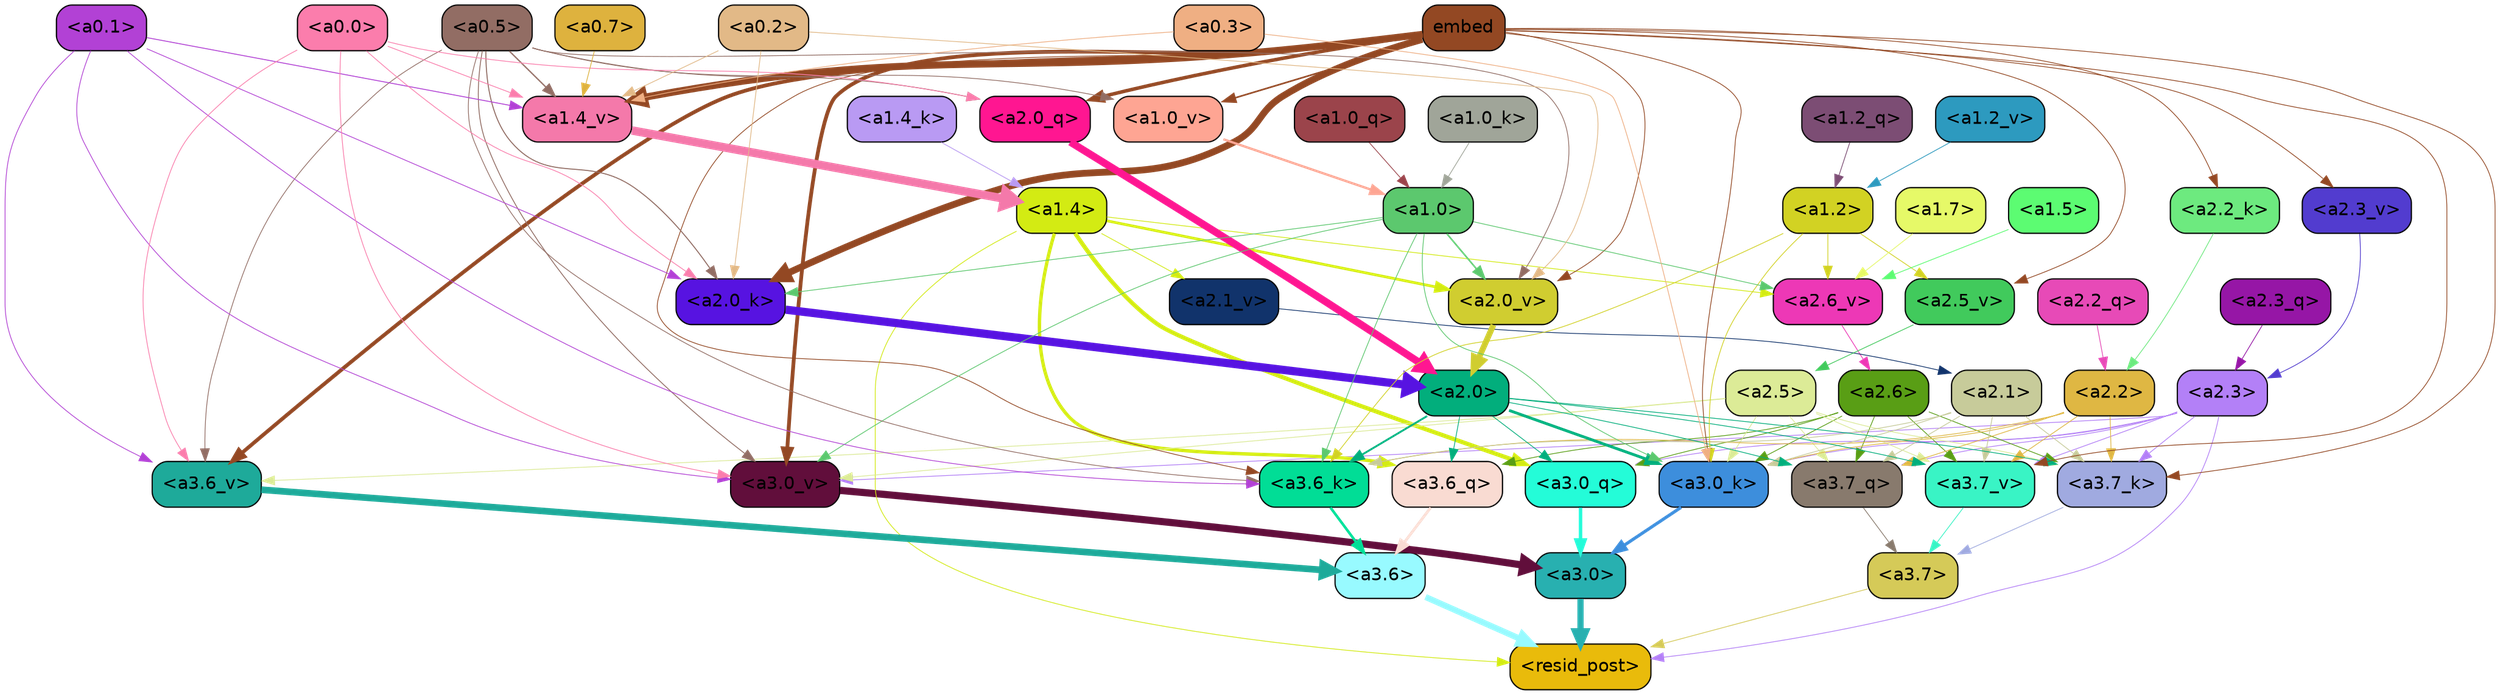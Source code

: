 strict digraph "" {
	graph [bgcolor=transparent,
		layout=dot,
		overlap=false,
		splines=true
	];
	"<a3.7>"	[color=black,
		fillcolor="#d5ca58",
		fontname=Helvetica,
		shape=box,
		style="filled, rounded"];
	"<resid_post>"	[color=black,
		fillcolor="#e9bb0b",
		fontname=Helvetica,
		shape=box,
		style="filled, rounded"];
	"<a3.7>" -> "<resid_post>"	[color="#d5ca58",
		penwidth=0.6];
	"<a3.6>"	[color=black,
		fillcolor="#98faff",
		fontname=Helvetica,
		shape=box,
		style="filled, rounded"];
	"<a3.6>" -> "<resid_post>"	[color="#98faff",
		penwidth=4.751612067222595];
	"<a3.0>"	[color=black,
		fillcolor="#28b0b0",
		fontname=Helvetica,
		shape=box,
		style="filled, rounded"];
	"<a3.0>" -> "<resid_post>"	[color="#28b0b0",
		penwidth=4.884142994880676];
	"<a2.3>"	[color=black,
		fillcolor="#b380f7",
		fontname=Helvetica,
		shape=box,
		style="filled, rounded"];
	"<a2.3>" -> "<resid_post>"	[color="#b380f7",
		penwidth=0.6];
	"<a3.7_q>"	[color=black,
		fillcolor="#887a6d",
		fontname=Helvetica,
		shape=box,
		style="filled, rounded"];
	"<a2.3>" -> "<a3.7_q>"	[color="#b380f7",
		penwidth=0.6];
	"<a3.0_q>"	[color=black,
		fillcolor="#24fcd8",
		fontname=Helvetica,
		shape=box,
		style="filled, rounded"];
	"<a2.3>" -> "<a3.0_q>"	[color="#b380f7",
		penwidth=0.6];
	"<a3.7_k>"	[color=black,
		fillcolor="#a0aae0",
		fontname=Helvetica,
		shape=box,
		style="filled, rounded"];
	"<a2.3>" -> "<a3.7_k>"	[color="#b380f7",
		penwidth=0.6];
	"<a3.0_k>"	[color=black,
		fillcolor="#3d8edc",
		fontname=Helvetica,
		shape=box,
		style="filled, rounded"];
	"<a2.3>" -> "<a3.0_k>"	[color="#b380f7",
		penwidth=0.6];
	"<a3.7_v>"	[color=black,
		fillcolor="#39f4c5",
		fontname=Helvetica,
		shape=box,
		style="filled, rounded"];
	"<a2.3>" -> "<a3.7_v>"	[color="#b380f7",
		penwidth=0.6];
	"<a3.0_v>"	[color=black,
		fillcolor="#610e3b",
		fontname=Helvetica,
		shape=box,
		style="filled, rounded"];
	"<a2.3>" -> "<a3.0_v>"	[color="#b380f7",
		penwidth=0.6];
	"<a1.4>"	[color=black,
		fillcolor="#d3eb13",
		fontname=Helvetica,
		shape=box,
		style="filled, rounded"];
	"<a1.4>" -> "<resid_post>"	[color="#d3eb13",
		penwidth=0.6];
	"<a3.6_q>"	[color=black,
		fillcolor="#f9dbd2",
		fontname=Helvetica,
		shape=box,
		style="filled, rounded"];
	"<a1.4>" -> "<a3.6_q>"	[color="#d3eb13",
		penwidth=2.6469622254371643];
	"<a1.4>" -> "<a3.0_q>"	[color="#d3eb13",
		penwidth=3.3040847778320312];
	"<a2.6_v>"	[color=black,
		fillcolor="#ed38b6",
		fontname=Helvetica,
		shape=box,
		style="filled, rounded"];
	"<a1.4>" -> "<a2.6_v>"	[color="#d3eb13",
		penwidth=0.6];
	"<a2.1_v>"	[color=black,
		fillcolor="#11336b",
		fontname=Helvetica,
		shape=box,
		style="filled, rounded"];
	"<a1.4>" -> "<a2.1_v>"	[color="#d3eb13",
		penwidth=0.6];
	"<a2.0_v>"	[color=black,
		fillcolor="#d0cd30",
		fontname=Helvetica,
		shape=box,
		style="filled, rounded"];
	"<a1.4>" -> "<a2.0_v>"	[color="#d3eb13",
		penwidth=2.1286070346832275];
	"<a3.7_q>" -> "<a3.7>"	[color="#887a6d",
		penwidth=0.6];
	"<a3.6_q>" -> "<a3.6>"	[color="#f9dbd2",
		penwidth=2.091020345687866];
	"<a3.0_q>" -> "<a3.0>"	[color="#24fcd8",
		penwidth=2.7421876192092896];
	"<a3.7_k>" -> "<a3.7>"	[color="#a0aae0",
		penwidth=0.6];
	"<a3.6_k>"	[color=black,
		fillcolor="#01dd96",
		fontname=Helvetica,
		shape=box,
		style="filled, rounded"];
	"<a3.6_k>" -> "<a3.6>"	[color="#01dd96",
		penwidth=2.048597991466522];
	"<a3.0_k>" -> "<a3.0>"	[color="#3d8edc",
		penwidth=2.476402521133423];
	"<a3.7_v>" -> "<a3.7>"	[color="#39f4c5",
		penwidth=0.6];
	"<a3.6_v>"	[color=black,
		fillcolor="#1eaa9a",
		fontname=Helvetica,
		shape=box,
		style="filled, rounded"];
	"<a3.6_v>" -> "<a3.6>"	[color="#1eaa9a",
		penwidth=5.2550448179244995];
	"<a3.0_v>" -> "<a3.0>"	[color="#610e3b",
		penwidth=5.652270674705505];
	"<a2.6>"	[color=black,
		fillcolor="#599e15",
		fontname=Helvetica,
		shape=box,
		style="filled, rounded"];
	"<a2.6>" -> "<a3.7_q>"	[color="#599e15",
		penwidth=0.6];
	"<a2.6>" -> "<a3.6_q>"	[color="#599e15",
		penwidth=0.6];
	"<a2.6>" -> "<a3.0_q>"	[color="#599e15",
		penwidth=0.6];
	"<a2.6>" -> "<a3.7_k>"	[color="#599e15",
		penwidth=0.6];
	"<a2.6>" -> "<a3.0_k>"	[color="#599e15",
		penwidth=0.6];
	"<a2.6>" -> "<a3.7_v>"	[color="#599e15",
		penwidth=0.6];
	"<a2.5>"	[color=black,
		fillcolor="#dceb97",
		fontname=Helvetica,
		shape=box,
		style="filled, rounded"];
	"<a2.5>" -> "<a3.7_q>"	[color="#dceb97",
		penwidth=0.6];
	"<a2.5>" -> "<a3.7_k>"	[color="#dceb97",
		penwidth=0.6];
	"<a2.5>" -> "<a3.0_k>"	[color="#dceb97",
		penwidth=0.6];
	"<a2.5>" -> "<a3.7_v>"	[color="#dceb97",
		penwidth=0.6];
	"<a2.5>" -> "<a3.6_v>"	[color="#dceb97",
		penwidth=0.6];
	"<a2.5>" -> "<a3.0_v>"	[color="#dceb97",
		penwidth=0.6];
	"<a2.2>"	[color=black,
		fillcolor="#dfb743",
		fontname=Helvetica,
		shape=box,
		style="filled, rounded"];
	"<a2.2>" -> "<a3.7_q>"	[color="#dfb743",
		penwidth=0.6];
	"<a2.2>" -> "<a3.7_k>"	[color="#dfb743",
		penwidth=0.6];
	"<a2.2>" -> "<a3.6_k>"	[color="#dfb743",
		penwidth=0.6];
	"<a2.2>" -> "<a3.0_k>"	[color="#dfb743",
		penwidth=0.6];
	"<a2.2>" -> "<a3.7_v>"	[color="#dfb743",
		penwidth=0.6];
	"<a2.1>"	[color=black,
		fillcolor="#c7cb9a",
		fontname=Helvetica,
		shape=box,
		style="filled, rounded"];
	"<a2.1>" -> "<a3.7_q>"	[color="#c7cb9a",
		penwidth=0.6];
	"<a2.1>" -> "<a3.7_k>"	[color="#c7cb9a",
		penwidth=0.6];
	"<a2.1>" -> "<a3.6_k>"	[color="#c7cb9a",
		penwidth=0.6];
	"<a2.1>" -> "<a3.0_k>"	[color="#c7cb9a",
		penwidth=0.6];
	"<a2.1>" -> "<a3.7_v>"	[color="#c7cb9a",
		penwidth=0.6];
	"<a2.0>"	[color=black,
		fillcolor="#02ae7c",
		fontname=Helvetica,
		shape=box,
		style="filled, rounded"];
	"<a2.0>" -> "<a3.7_q>"	[color="#02ae7c",
		penwidth=0.6];
	"<a2.0>" -> "<a3.6_q>"	[color="#02ae7c",
		penwidth=0.6];
	"<a2.0>" -> "<a3.0_q>"	[color="#02ae7c",
		penwidth=0.6];
	"<a2.0>" -> "<a3.7_k>"	[color="#02ae7c",
		penwidth=0.6];
	"<a2.0>" -> "<a3.6_k>"	[color="#02ae7c",
		penwidth=1.4757367372512817];
	"<a2.0>" -> "<a3.0_k>"	[color="#02ae7c",
		penwidth=2.2137351036071777];
	"<a2.0>" -> "<a3.7_v>"	[color="#02ae7c",
		penwidth=0.6];
	embed	[color=black,
		fillcolor="#934823",
		fontname=Helvetica,
		shape=box,
		style="filled, rounded"];
	embed -> "<a3.7_k>"	[color="#934823",
		penwidth=0.6];
	embed -> "<a3.6_k>"	[color="#934823",
		penwidth=0.6];
	embed -> "<a3.0_k>"	[color="#934823",
		penwidth=0.6];
	embed -> "<a3.7_v>"	[color="#934823",
		penwidth=0.6];
	embed -> "<a3.6_v>"	[color="#934823",
		penwidth=2.9582033157348633];
	embed -> "<a3.0_v>"	[color="#934823",
		penwidth=2.972973108291626];
	"<a2.0_q>"	[color=black,
		fillcolor="#ff1691",
		fontname=Helvetica,
		shape=box,
		style="filled, rounded"];
	embed -> "<a2.0_q>"	[color="#934823",
		penwidth=2.7699792869389057];
	"<a2.2_k>"	[color=black,
		fillcolor="#6dea7f",
		fontname=Helvetica,
		shape=box,
		style="filled, rounded"];
	embed -> "<a2.2_k>"	[color="#934823",
		penwidth=0.6];
	"<a2.0_k>"	[color=black,
		fillcolor="#5713e1",
		fontname=Helvetica,
		shape=box,
		style="filled, rounded"];
	embed -> "<a2.0_k>"	[color="#934823",
		penwidth=5.362775564193726];
	"<a2.5_v>"	[color=black,
		fillcolor="#41ca5c",
		fontname=Helvetica,
		shape=box,
		style="filled, rounded"];
	embed -> "<a2.5_v>"	[color="#934823",
		penwidth=0.6];
	"<a2.3_v>"	[color=black,
		fillcolor="#523ccf",
		fontname=Helvetica,
		shape=box,
		style="filled, rounded"];
	embed -> "<a2.3_v>"	[color="#934823",
		penwidth=0.6];
	embed -> "<a2.0_v>"	[color="#934823",
		penwidth=0.6];
	"<a1.4_v>"	[color=black,
		fillcolor="#f479aa",
		fontname=Helvetica,
		shape=box,
		style="filled, rounded"];
	embed -> "<a1.4_v>"	[color="#934823",
		penwidth=5.545122385025024];
	"<a1.0_v>"	[color=black,
		fillcolor="#fea593",
		fontname=Helvetica,
		shape=box,
		style="filled, rounded"];
	embed -> "<a1.0_v>"	[color="#934823",
		penwidth=1.26444411277771];
	"<a1.2>"	[color=black,
		fillcolor="#d2d223",
		fontname=Helvetica,
		shape=box,
		style="filled, rounded"];
	"<a1.2>" -> "<a3.6_k>"	[color="#d2d223",
		penwidth=0.6];
	"<a1.2>" -> "<a3.0_k>"	[color="#d2d223",
		penwidth=0.6];
	"<a1.2>" -> "<a2.6_v>"	[color="#d2d223",
		penwidth=0.6];
	"<a1.2>" -> "<a2.5_v>"	[color="#d2d223",
		penwidth=0.6];
	"<a1.0>"	[color=black,
		fillcolor="#5cc86e",
		fontname=Helvetica,
		shape=box,
		style="filled, rounded"];
	"<a1.0>" -> "<a3.6_k>"	[color="#5cc86e",
		penwidth=0.6];
	"<a1.0>" -> "<a3.0_k>"	[color="#5cc86e",
		penwidth=0.6];
	"<a1.0>" -> "<a3.0_v>"	[color="#5cc86e",
		penwidth=0.6];
	"<a1.0>" -> "<a2.0_k>"	[color="#5cc86e",
		penwidth=0.6];
	"<a1.0>" -> "<a2.6_v>"	[color="#5cc86e",
		penwidth=0.6];
	"<a1.0>" -> "<a2.0_v>"	[color="#5cc86e",
		penwidth=1.2240618467330933];
	"<a0.5>"	[color=black,
		fillcolor="#926d64",
		fontname=Helvetica,
		shape=box,
		style="filled, rounded"];
	"<a0.5>" -> "<a3.6_k>"	[color="#926d64",
		penwidth=0.6];
	"<a0.5>" -> "<a3.6_v>"	[color="#926d64",
		penwidth=0.6];
	"<a0.5>" -> "<a3.0_v>"	[color="#926d64",
		penwidth=0.6790935099124908];
	"<a0.5>" -> "<a2.0_q>"	[color="#926d64",
		penwidth=0.6];
	"<a0.5>" -> "<a2.0_k>"	[color="#926d64",
		penwidth=0.7897988557815552];
	"<a0.5>" -> "<a2.0_v>"	[color="#926d64",
		penwidth=0.6];
	"<a0.5>" -> "<a1.4_v>"	[color="#926d64",
		penwidth=1.0479987859725952];
	"<a0.5>" -> "<a1.0_v>"	[color="#926d64",
		penwidth=0.6];
	"<a0.1>"	[color=black,
		fillcolor="#b241d5",
		fontname=Helvetica,
		shape=box,
		style="filled, rounded"];
	"<a0.1>" -> "<a3.6_k>"	[color="#b241d5",
		penwidth=0.6];
	"<a0.1>" -> "<a3.6_v>"	[color="#b241d5",
		penwidth=0.6];
	"<a0.1>" -> "<a3.0_v>"	[color="#b241d5",
		penwidth=0.6];
	"<a0.1>" -> "<a2.0_k>"	[color="#b241d5",
		penwidth=0.6];
	"<a0.1>" -> "<a1.4_v>"	[color="#b241d5",
		penwidth=0.7031502723693848];
	"<a0.3>"	[color=black,
		fillcolor="#efaf83",
		fontname=Helvetica,
		shape=box,
		style="filled, rounded"];
	"<a0.3>" -> "<a3.0_k>"	[color="#efaf83",
		penwidth=0.6];
	"<a0.3>" -> "<a1.4_v>"	[color="#efaf83",
		penwidth=0.6];
	"<a0.0>"	[color=black,
		fillcolor="#fb7dac",
		fontname=Helvetica,
		shape=box,
		style="filled, rounded"];
	"<a0.0>" -> "<a3.6_v>"	[color="#fb7dac",
		penwidth=0.6];
	"<a0.0>" -> "<a3.0_v>"	[color="#fb7dac",
		penwidth=0.6];
	"<a0.0>" -> "<a2.0_q>"	[color="#fb7dac",
		penwidth=0.6];
	"<a0.0>" -> "<a2.0_k>"	[color="#fb7dac",
		penwidth=0.6];
	"<a0.0>" -> "<a1.4_v>"	[color="#fb7dac",
		penwidth=0.6];
	"<a2.3_q>"	[color=black,
		fillcolor="#9616a6",
		fontname=Helvetica,
		shape=box,
		style="filled, rounded"];
	"<a2.3_q>" -> "<a2.3>"	[color="#9616a6",
		penwidth=0.6];
	"<a2.2_q>"	[color=black,
		fillcolor="#e74ab7",
		fontname=Helvetica,
		shape=box,
		style="filled, rounded"];
	"<a2.2_q>" -> "<a2.2>"	[color="#e74ab7",
		penwidth=0.6];
	"<a2.0_q>" -> "<a2.0>"	[color="#ff1691",
		penwidth=5.819834470748901];
	"<a2.2_k>" -> "<a2.2>"	[color="#6dea7f",
		penwidth=0.6];
	"<a2.0_k>" -> "<a2.0>"	[color="#5713e1",
		penwidth=6.470837593078613];
	"<a2.6_v>" -> "<a2.6>"	[color="#ed38b6",
		penwidth=0.6];
	"<a2.5_v>" -> "<a2.5>"	[color="#41ca5c",
		penwidth=0.6];
	"<a2.3_v>" -> "<a2.3>"	[color="#523ccf",
		penwidth=0.6];
	"<a2.1_v>" -> "<a2.1>"	[color="#11336b",
		penwidth=0.6];
	"<a2.0_v>" -> "<a2.0>"	[color="#d0cd30",
		penwidth=4.5950857400894165];
	"<a0.2>"	[color=black,
		fillcolor="#e2b987",
		fontname=Helvetica,
		shape=box,
		style="filled, rounded"];
	"<a0.2>" -> "<a2.0_k>"	[color="#e2b987",
		penwidth=0.6];
	"<a0.2>" -> "<a2.0_v>"	[color="#e2b987",
		penwidth=0.6];
	"<a0.2>" -> "<a1.4_v>"	[color="#e2b987",
		penwidth=0.6];
	"<a1.7>"	[color=black,
		fillcolor="#e6f968",
		fontname=Helvetica,
		shape=box,
		style="filled, rounded"];
	"<a1.7>" -> "<a2.6_v>"	[color="#e6f968",
		penwidth=0.6];
	"<a1.5>"	[color=black,
		fillcolor="#5cfc72",
		fontname=Helvetica,
		shape=box,
		style="filled, rounded"];
	"<a1.5>" -> "<a2.6_v>"	[color="#5cfc72",
		penwidth=0.6];
	"<a1.2_q>"	[color=black,
		fillcolor="#7c4d74",
		fontname=Helvetica,
		shape=box,
		style="filled, rounded"];
	"<a1.2_q>" -> "<a1.2>"	[color="#7c4d74",
		penwidth=0.6];
	"<a1.0_q>"	[color=black,
		fillcolor="#9b444b",
		fontname=Helvetica,
		shape=box,
		style="filled, rounded"];
	"<a1.0_q>" -> "<a1.0>"	[color="#9b444b",
		penwidth=0.6];
	"<a1.4_k>"	[color=black,
		fillcolor="#b99af3",
		fontname=Helvetica,
		shape=box,
		style="filled, rounded"];
	"<a1.4_k>" -> "<a1.4>"	[color="#b99af3",
		penwidth=0.6];
	"<a1.0_k>"	[color=black,
		fillcolor="#a0a599",
		fontname=Helvetica,
		shape=box,
		style="filled, rounded"];
	"<a1.0_k>" -> "<a1.0>"	[color="#a0a599",
		penwidth=0.6];
	"<a1.4_v>" -> "<a1.4>"	[color="#f479aa",
		penwidth=6.635385513305664];
	"<a1.2_v>"	[color=black,
		fillcolor="#2d9abf",
		fontname=Helvetica,
		shape=box,
		style="filled, rounded"];
	"<a1.2_v>" -> "<a1.2>"	[color="#2d9abf",
		penwidth=0.6];
	"<a1.0_v>" -> "<a1.0>"	[color="#fea593",
		penwidth=1.807669460773468];
	"<a0.7>"	[color=black,
		fillcolor="#deb23e",
		fontname=Helvetica,
		shape=box,
		style="filled, rounded"];
	"<a0.7>" -> "<a1.4_v>"	[color="#deb23e",
		penwidth=0.6];
}
